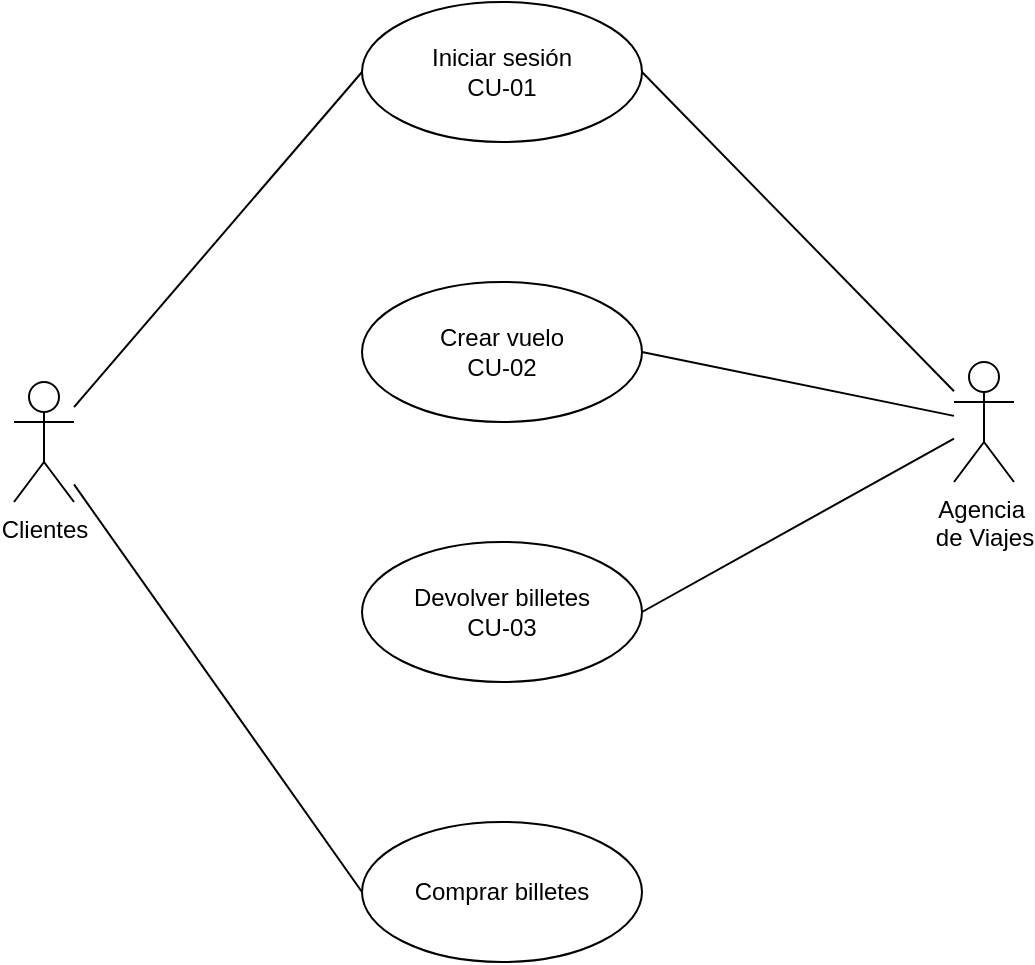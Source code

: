 <mxfile version="24.2.2" type="device">
  <diagram name="Página-1" id="1dl1u8hrIKEG6EcJ0dUU">
    <mxGraphModel dx="636" dy="961" grid="1" gridSize="10" guides="1" tooltips="1" connect="1" arrows="1" fold="1" page="1" pageScale="1" pageWidth="827" pageHeight="1169" math="0" shadow="0">
      <root>
        <mxCell id="0" />
        <mxCell id="1" parent="0" />
        <mxCell id="O8YMF89y0L08HN2UX6FN-1" value="Clientes" style="shape=umlActor;verticalLabelPosition=bottom;verticalAlign=top;html=1;" vertex="1" parent="1">
          <mxGeometry x="170" y="410" width="30" height="60" as="geometry" />
        </mxCell>
        <mxCell id="O8YMF89y0L08HN2UX6FN-2" value="Agencia&amp;nbsp;&lt;div&gt;de Viajes&lt;/div&gt;" style="shape=umlActor;verticalLabelPosition=bottom;verticalAlign=top;html=1;" vertex="1" parent="1">
          <mxGeometry x="640" y="400" width="30" height="60" as="geometry" />
        </mxCell>
        <mxCell id="O8YMF89y0L08HN2UX6FN-3" value="Iniciar sesión&lt;div&gt;CU-01&lt;/div&gt;" style="ellipse;whiteSpace=wrap;html=1;" vertex="1" parent="1">
          <mxGeometry x="344" y="220" width="140" height="70" as="geometry" />
        </mxCell>
        <mxCell id="O8YMF89y0L08HN2UX6FN-4" value="Crear vuelo&lt;div&gt;CU-02&lt;/div&gt;" style="ellipse;whiteSpace=wrap;html=1;" vertex="1" parent="1">
          <mxGeometry x="344" y="360" width="140" height="70" as="geometry" />
        </mxCell>
        <mxCell id="O8YMF89y0L08HN2UX6FN-5" value="Devolver billetes&lt;div&gt;CU-03&lt;/div&gt;" style="ellipse;whiteSpace=wrap;html=1;" vertex="1" parent="1">
          <mxGeometry x="344" y="490" width="140" height="70" as="geometry" />
        </mxCell>
        <mxCell id="O8YMF89y0L08HN2UX6FN-6" value="Comprar billetes" style="ellipse;whiteSpace=wrap;html=1;" vertex="1" parent="1">
          <mxGeometry x="344" y="630" width="140" height="70" as="geometry" />
        </mxCell>
        <mxCell id="O8YMF89y0L08HN2UX6FN-9" value="" style="endArrow=none;html=1;rounded=0;entryX=0;entryY=0.5;entryDx=0;entryDy=0;" edge="1" parent="1" source="O8YMF89y0L08HN2UX6FN-1" target="O8YMF89y0L08HN2UX6FN-3">
          <mxGeometry width="50" height="50" relative="1" as="geometry">
            <mxPoint x="220" y="420" as="sourcePoint" />
            <mxPoint x="270" y="370" as="targetPoint" />
          </mxGeometry>
        </mxCell>
        <mxCell id="O8YMF89y0L08HN2UX6FN-10" value="" style="endArrow=none;html=1;rounded=0;entryX=0;entryY=0.5;entryDx=0;entryDy=0;" edge="1" parent="1" source="O8YMF89y0L08HN2UX6FN-1" target="O8YMF89y0L08HN2UX6FN-6">
          <mxGeometry width="50" height="50" relative="1" as="geometry">
            <mxPoint x="230" y="440" as="sourcePoint" />
            <mxPoint x="240" y="550" as="targetPoint" />
          </mxGeometry>
        </mxCell>
        <mxCell id="O8YMF89y0L08HN2UX6FN-11" value="" style="endArrow=none;html=1;rounded=0;exitX=1;exitY=0.5;exitDx=0;exitDy=0;" edge="1" parent="1" source="O8YMF89y0L08HN2UX6FN-4" target="O8YMF89y0L08HN2UX6FN-2">
          <mxGeometry width="50" height="50" relative="1" as="geometry">
            <mxPoint x="540" y="370" as="sourcePoint" />
            <mxPoint x="590" y="320" as="targetPoint" />
          </mxGeometry>
        </mxCell>
        <mxCell id="O8YMF89y0L08HN2UX6FN-12" value="" style="endArrow=none;html=1;rounded=0;exitX=1;exitY=0.5;exitDx=0;exitDy=0;" edge="1" parent="1" source="O8YMF89y0L08HN2UX6FN-5" target="O8YMF89y0L08HN2UX6FN-2">
          <mxGeometry width="50" height="50" relative="1" as="geometry">
            <mxPoint x="510" y="590" as="sourcePoint" />
            <mxPoint x="560" y="540" as="targetPoint" />
          </mxGeometry>
        </mxCell>
        <mxCell id="O8YMF89y0L08HN2UX6FN-13" value="" style="endArrow=none;html=1;rounded=0;exitX=1;exitY=0.5;exitDx=0;exitDy=0;" edge="1" parent="1" source="O8YMF89y0L08HN2UX6FN-3" target="O8YMF89y0L08HN2UX6FN-2">
          <mxGeometry width="50" height="50" relative="1" as="geometry">
            <mxPoint x="550" y="330" as="sourcePoint" />
            <mxPoint x="600" y="280" as="targetPoint" />
          </mxGeometry>
        </mxCell>
      </root>
    </mxGraphModel>
  </diagram>
</mxfile>
